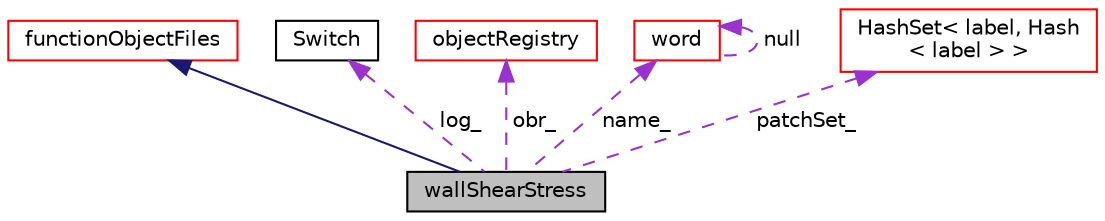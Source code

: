 digraph "wallShearStress"
{
  bgcolor="transparent";
  edge [fontname="Helvetica",fontsize="10",labelfontname="Helvetica",labelfontsize="10"];
  node [fontname="Helvetica",fontsize="10",shape=record];
  Node1 [label="wallShearStress",height=0.2,width=0.4,color="black", fillcolor="grey75", style="filled", fontcolor="black"];
  Node2 -> Node1 [dir="back",color="midnightblue",fontsize="10",style="solid",fontname="Helvetica"];
  Node2 [label="functionObjectFiles",height=0.2,width=0.4,color="red",URL="$a00881.html",tooltip="Base class for output file data handling. "];
  Node3 -> Node1 [dir="back",color="darkorchid3",fontsize="10",style="dashed",label=" log_" ,fontname="Helvetica"];
  Node3 [label="Switch",height=0.2,width=0.4,color="black",URL="$a02591.html",tooltip="A simple wrapper around bool so that it can be read as a word: true/false, on/off, yes/no, y/n, t/f, or none. "];
  Node4 -> Node1 [dir="back",color="darkorchid3",fontsize="10",style="dashed",label=" obr_" ,fontname="Helvetica"];
  Node4 [label="objectRegistry",height=0.2,width=0.4,color="red",URL="$a01727.html",tooltip="Registry of regIOobjects. "];
  Node5 -> Node1 [dir="back",color="darkorchid3",fontsize="10",style="dashed",label=" name_" ,fontname="Helvetica"];
  Node5 [label="word",height=0.2,width=0.4,color="red",URL="$a02969.html",tooltip="A class for handling words, derived from string. "];
  Node5 -> Node5 [dir="back",color="darkorchid3",fontsize="10",style="dashed",label=" null" ,fontname="Helvetica"];
  Node6 -> Node1 [dir="back",color="darkorchid3",fontsize="10",style="dashed",label=" patchSet_" ,fontname="Helvetica"];
  Node6 [label="HashSet\< label, Hash\l\< label \> \>",height=0.2,width=0.4,color="red",URL="$a00995.html"];
}
